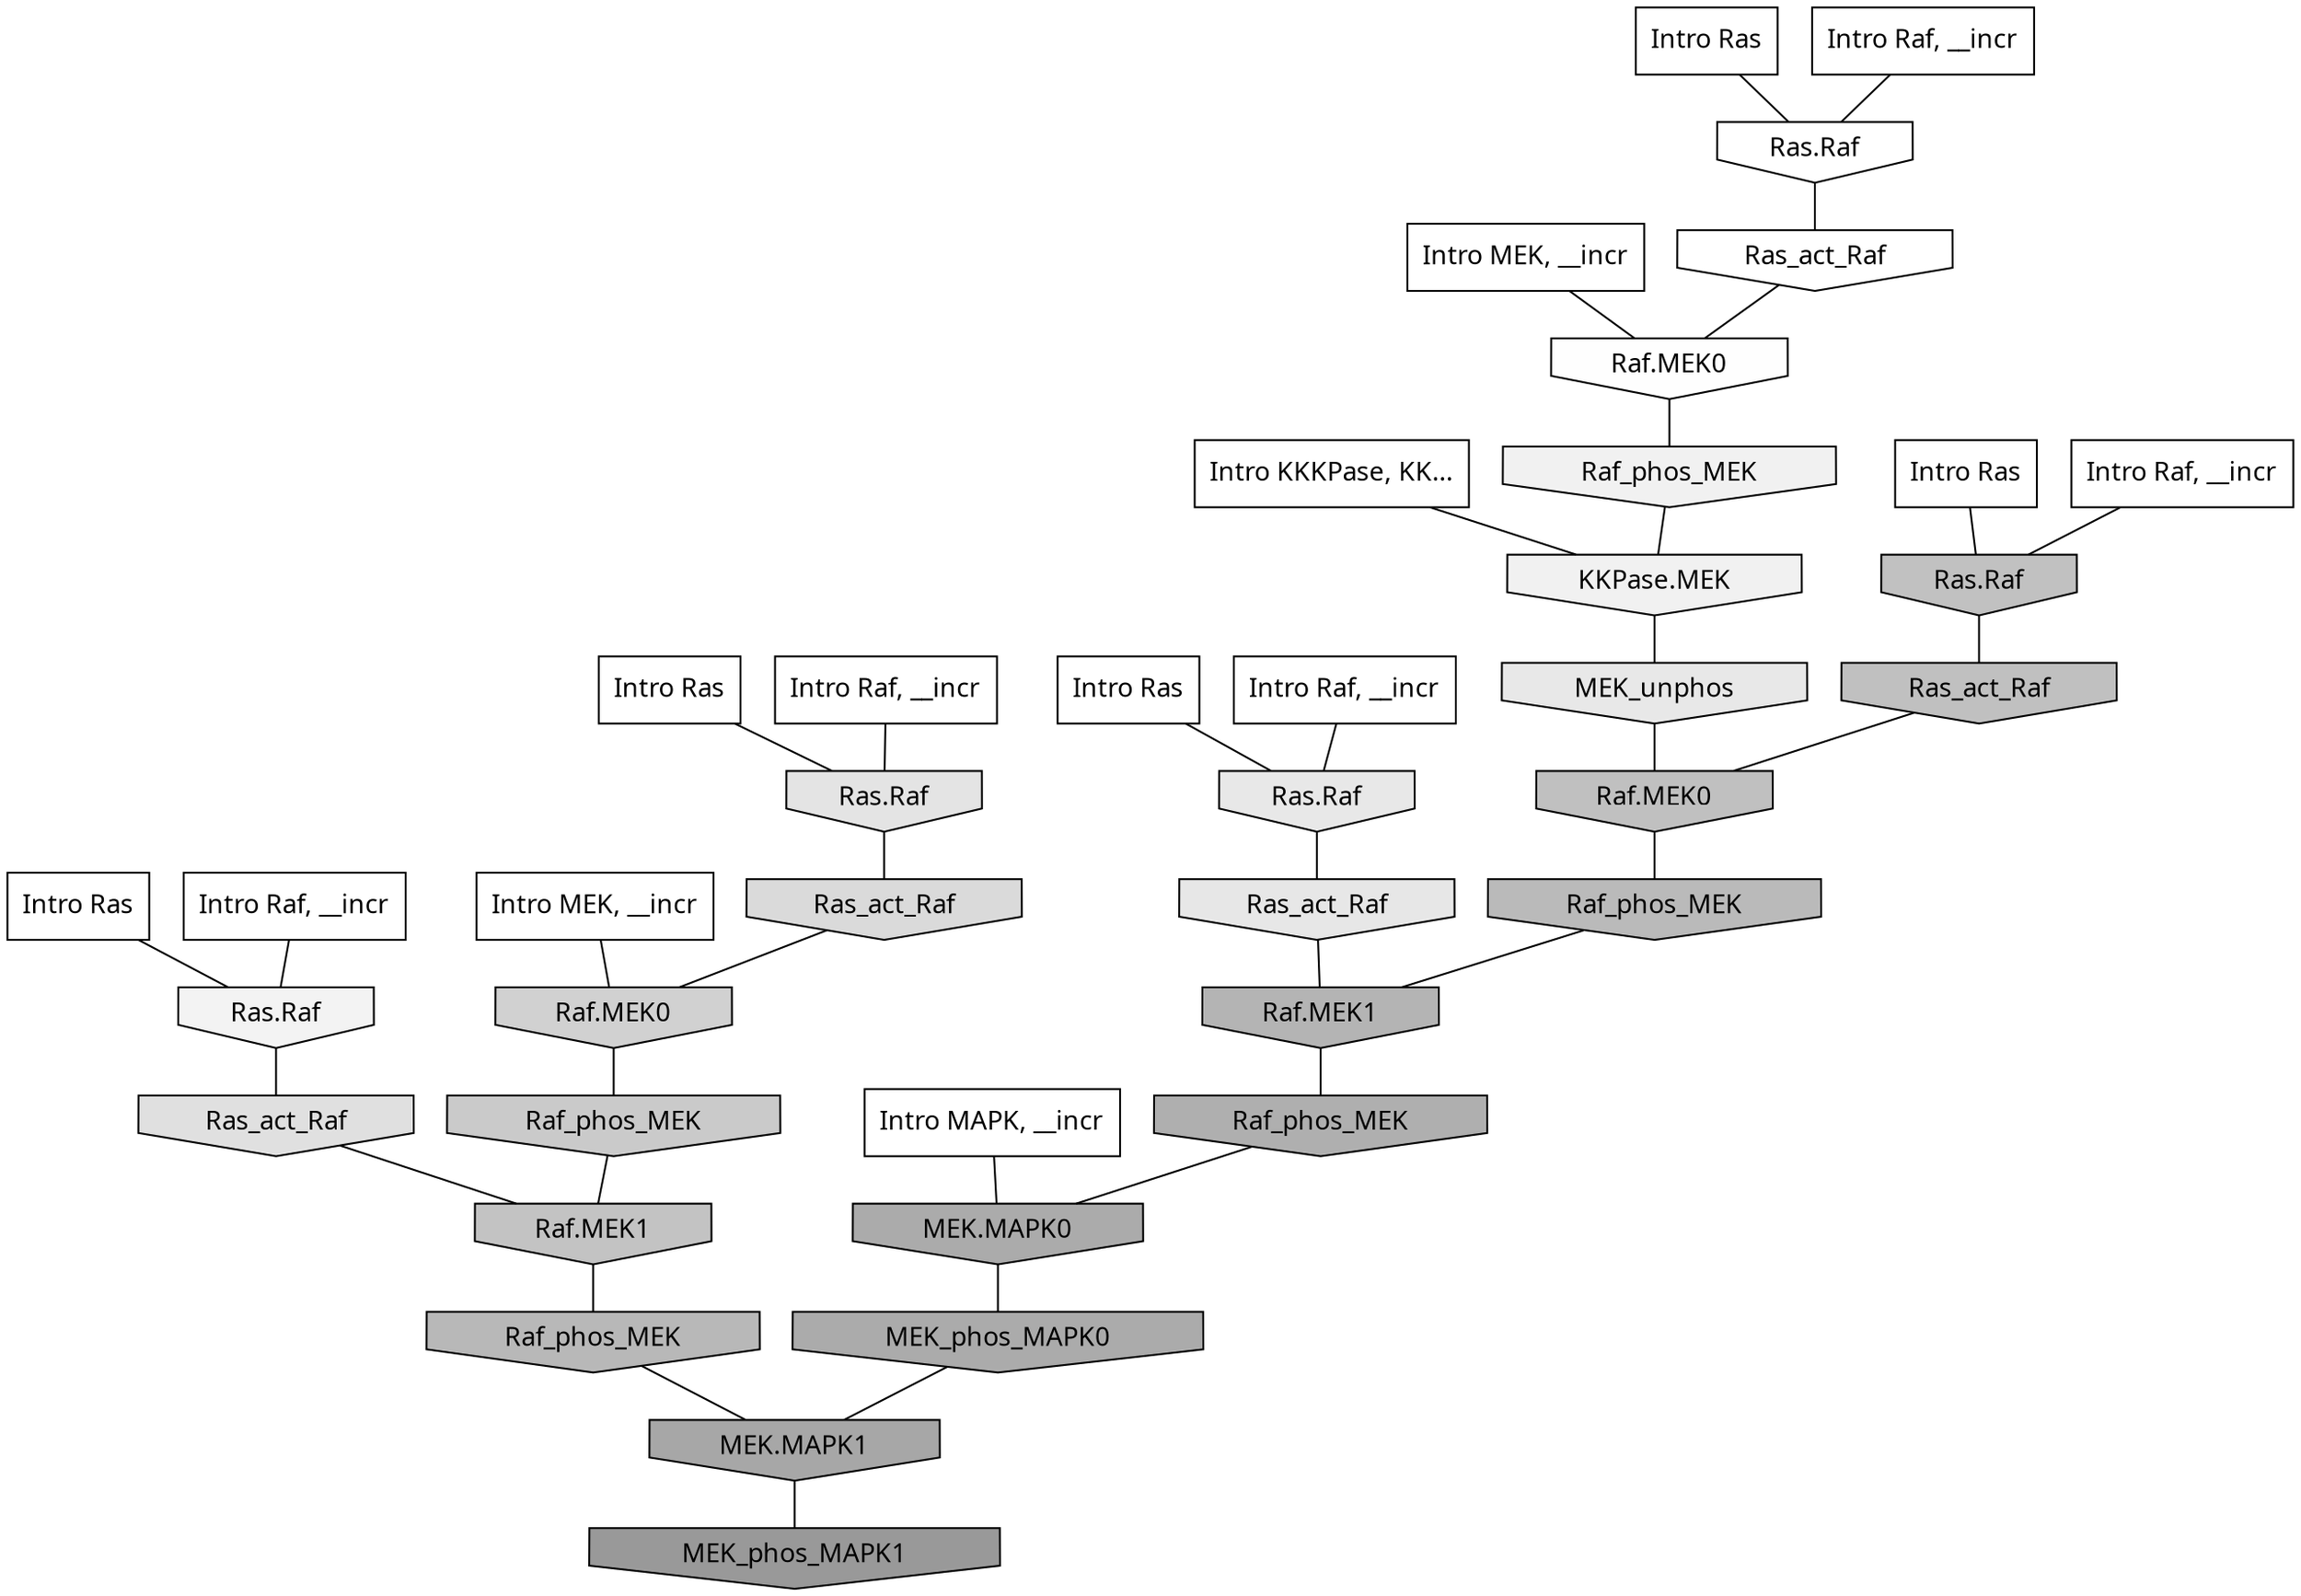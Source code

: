 digraph G{
  rankdir="TB";
  ranksep=0.30;
  node [fontname="CMU Serif"];
  edge [fontname="CMU Serif"];
  
  24 [label="Intro Ras", shape=rectangle, style=filled, fillcolor="0.000 0.000 1.000"]
  
  45 [label="Intro Ras", shape=rectangle, style=filled, fillcolor="0.000 0.000 1.000"]
  
  50 [label="Intro Ras", shape=rectangle, style=filled, fillcolor="0.000 0.000 1.000"]
  
  80 [label="Intro Ras", shape=rectangle, style=filled, fillcolor="0.000 0.000 1.000"]
  
  99 [label="Intro Ras", shape=rectangle, style=filled, fillcolor="0.000 0.000 1.000"]
  
  193 [label="Intro Raf, __incr", shape=rectangle, style=filled, fillcolor="0.000 0.000 1.000"]
  
  477 [label="Intro Raf, __incr", shape=rectangle, style=filled, fillcolor="0.000 0.000 1.000"]
  
  869 [label="Intro Raf, __incr", shape=rectangle, style=filled, fillcolor="0.000 0.000 1.000"]
  
  935 [label="Intro Raf, __incr", shape=rectangle, style=filled, fillcolor="0.000 0.000 1.000"]
  
  943 [label="Intro Raf, __incr", shape=rectangle, style=filled, fillcolor="0.000 0.000 1.000"]
  
  1891 [label="Intro MEK, __incr", shape=rectangle, style=filled, fillcolor="0.000 0.000 1.000"]
  
  1943 [label="Intro MEK, __incr", shape=rectangle, style=filled, fillcolor="0.000 0.000 1.000"]
  
  2187 [label="Intro MAPK, __incr", shape=rectangle, style=filled, fillcolor="0.000 0.000 1.000"]
  
  3116 [label="Intro KKKPase, KK...", shape=rectangle, style=filled, fillcolor="0.000 0.000 1.000"]
  
  3206 [label="Ras.Raf", shape=invhouse, style=filled, fillcolor="0.000 0.000 1.000"]
  
  3308 [label="Ras_act_Raf", shape=invhouse, style=filled, fillcolor="0.000 0.000 0.999"]
  
  3350 [label="Raf.MEK0", shape=invhouse, style=filled, fillcolor="0.000 0.000 0.993"]
  
  3623 [label="Ras.Raf", shape=invhouse, style=filled, fillcolor="0.000 0.000 0.951"]
  
  3673 [label="Raf_phos_MEK", shape=invhouse, style=filled, fillcolor="0.000 0.000 0.945"]
  
  3680 [label="KKPase.MEK", shape=invhouse, style=filled, fillcolor="0.000 0.000 0.945"]
  
  4167 [label="MEK_unphos", shape=invhouse, style=filled, fillcolor="0.000 0.000 0.910"]
  
  4181 [label="Ras.Raf", shape=invhouse, style=filled, fillcolor="0.000 0.000 0.908"]
  
  4208 [label="Ras_act_Raf", shape=invhouse, style=filled, fillcolor="0.000 0.000 0.906"]
  
  4401 [label="Ras.Raf", shape=invhouse, style=filled, fillcolor="0.000 0.000 0.892"]
  
  4607 [label="Ras_act_Raf", shape=invhouse, style=filled, fillcolor="0.000 0.000 0.876"]
  
  4972 [label="Ras_act_Raf", shape=invhouse, style=filled, fillcolor="0.000 0.000 0.854"]
  
  5511 [label="Raf.MEK0", shape=invhouse, style=filled, fillcolor="0.000 0.000 0.820"]
  
  6034 [label="Raf_phos_MEK", shape=invhouse, style=filled, fillcolor="0.000 0.000 0.790"]
  
  6584 [label="Raf.MEK1", shape=invhouse, style=filled, fillcolor="0.000 0.000 0.764"]
  
  6755 [label="Ras.Raf", shape=invhouse, style=filled, fillcolor="0.000 0.000 0.757"]
  
  6894 [label="Ras_act_Raf", shape=invhouse, style=filled, fillcolor="0.000 0.000 0.752"]
  
  6899 [label="Raf.MEK0", shape=invhouse, style=filled, fillcolor="0.000 0.000 0.752"]
  
  7600 [label="Raf_phos_MEK", shape=invhouse, style=filled, fillcolor="0.000 0.000 0.728"]
  
  7831 [label="Raf_phos_MEK", shape=invhouse, style=filled, fillcolor="0.000 0.000 0.720"]
  
  8287 [label="Raf.MEK1", shape=invhouse, style=filled, fillcolor="0.000 0.000 0.706"]
  
  8927 [label="Raf_phos_MEK", shape=invhouse, style=filled, fillcolor="0.000 0.000 0.685"]
  
  9529 [label="MEK.MAPK0", shape=invhouse, style=filled, fillcolor="0.000 0.000 0.670"]
  
  9591 [label="MEK_phos_MAPK0", shape=invhouse, style=filled, fillcolor="0.000 0.000 0.668"]
  
  10177 [label="MEK.MAPK1", shape=invhouse, style=filled, fillcolor="0.000 0.000 0.654"]
  
  12993 [label="MEK_phos_MAPK1", shape=invhouse, style=filled, fillcolor="0.000 0.000 0.600"]
  
  
  10177 -> 12993 [dir=none, color="0.000 0.000 0.000"] 
  9591 -> 10177 [dir=none, color="0.000 0.000 0.000"] 
  9529 -> 9591 [dir=none, color="0.000 0.000 0.000"] 
  8927 -> 9529 [dir=none, color="0.000 0.000 0.000"] 
  8287 -> 8927 [dir=none, color="0.000 0.000 0.000"] 
  7831 -> 10177 [dir=none, color="0.000 0.000 0.000"] 
  7600 -> 8287 [dir=none, color="0.000 0.000 0.000"] 
  6899 -> 7600 [dir=none, color="0.000 0.000 0.000"] 
  6894 -> 6899 [dir=none, color="0.000 0.000 0.000"] 
  6755 -> 6894 [dir=none, color="0.000 0.000 0.000"] 
  6584 -> 7831 [dir=none, color="0.000 0.000 0.000"] 
  6034 -> 6584 [dir=none, color="0.000 0.000 0.000"] 
  5511 -> 6034 [dir=none, color="0.000 0.000 0.000"] 
  4972 -> 5511 [dir=none, color="0.000 0.000 0.000"] 
  4607 -> 6584 [dir=none, color="0.000 0.000 0.000"] 
  4401 -> 4972 [dir=none, color="0.000 0.000 0.000"] 
  4208 -> 8287 [dir=none, color="0.000 0.000 0.000"] 
  4181 -> 4208 [dir=none, color="0.000 0.000 0.000"] 
  4167 -> 6899 [dir=none, color="0.000 0.000 0.000"] 
  3680 -> 4167 [dir=none, color="0.000 0.000 0.000"] 
  3673 -> 3680 [dir=none, color="0.000 0.000 0.000"] 
  3623 -> 4607 [dir=none, color="0.000 0.000 0.000"] 
  3350 -> 3673 [dir=none, color="0.000 0.000 0.000"] 
  3308 -> 3350 [dir=none, color="0.000 0.000 0.000"] 
  3206 -> 3308 [dir=none, color="0.000 0.000 0.000"] 
  3116 -> 3680 [dir=none, color="0.000 0.000 0.000"] 
  2187 -> 9529 [dir=none, color="0.000 0.000 0.000"] 
  1943 -> 3350 [dir=none, color="0.000 0.000 0.000"] 
  1891 -> 5511 [dir=none, color="0.000 0.000 0.000"] 
  943 -> 6755 [dir=none, color="0.000 0.000 0.000"] 
  935 -> 4181 [dir=none, color="0.000 0.000 0.000"] 
  869 -> 3206 [dir=none, color="0.000 0.000 0.000"] 
  477 -> 4401 [dir=none, color="0.000 0.000 0.000"] 
  193 -> 3623 [dir=none, color="0.000 0.000 0.000"] 
  99 -> 3206 [dir=none, color="0.000 0.000 0.000"] 
  80 -> 4181 [dir=none, color="0.000 0.000 0.000"] 
  50 -> 4401 [dir=none, color="0.000 0.000 0.000"] 
  45 -> 6755 [dir=none, color="0.000 0.000 0.000"] 
  24 -> 3623 [dir=none, color="0.000 0.000 0.000"] 
  
  }
